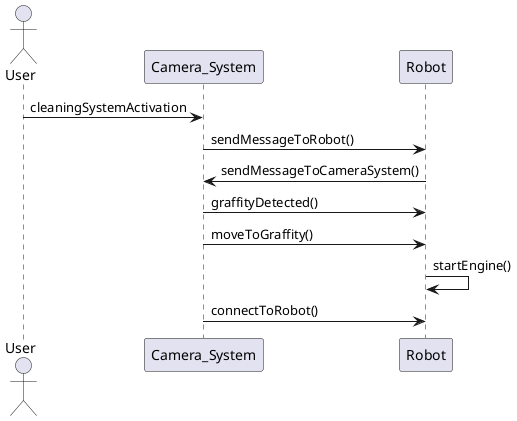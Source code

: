 @startuml
skinparam responseMessageBelowArrow true
actor User
User -> Camera_System : cleaningSystemActivation
Camera_System -> Robot : sendMessageToRobot()
Robot -> Camera_System : sendMessageToCameraSystem()
Camera_System -> Robot : graffityDetected()
Camera_System -> Robot : moveToGraffity()
Robot -> Robot : startEngine()
Camera_System -> Robot : connectToRobot()
@enduml
